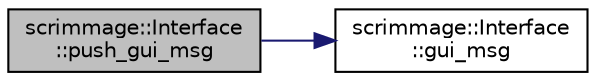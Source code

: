 digraph "scrimmage::Interface::push_gui_msg"
{
 // LATEX_PDF_SIZE
  edge [fontname="Helvetica",fontsize="10",labelfontname="Helvetica",labelfontsize="10"];
  node [fontname="Helvetica",fontsize="10",shape=record];
  rankdir="LR";
  Node1 [label="scrimmage::Interface\l::push_gui_msg",height=0.2,width=0.4,color="black", fillcolor="grey75", style="filled", fontcolor="black",tooltip=" "];
  Node1 -> Node2 [color="midnightblue",fontsize="10",style="solid",fontname="Helvetica"];
  Node2 [label="scrimmage::Interface\l::gui_msg",height=0.2,width=0.4,color="black", fillcolor="white", style="filled",URL="$classscrimmage_1_1Interface.html#ab27a4c941da477f25e9edd8fd3129e39",tooltip=" "];
}

